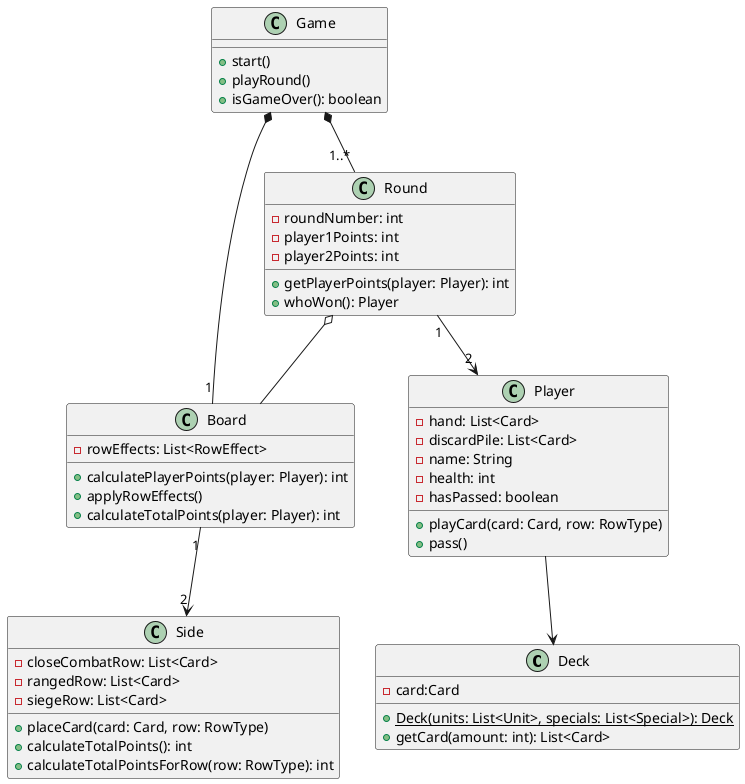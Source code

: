 @startuml


' =====================
' DECK & PLAYER
' =====================
class Deck {
  -card:Card
  {static} +Deck(units: List<Unit>, specials: List<Special>): Deck
  +getCard(amount: int): List<Card>
}

class Player {
  -hand: List<Card>
  -discardPile: List<Card>
  -name: String
  -health: int
  -hasPassed: boolean
' -leader: LeaderCard
  +playCard(card: Card, row: RowType)
  +pass()
'  +useLeaderAbility()
}

' =====================
' GAME & BOARD
' =====================
class Game {
  +start()
  +playRound()
  +isGameOver(): boolean
}

class Board {
  -rowEffects: List<RowEffect>
  +calculatePlayerPoints(player: Player): int
  +applyRowEffects()
  +calculateTotalPoints(player: Player): int
}

class Side {
  -closeCombatRow: List<Card>
  -rangedRow: List<Card>
  -siegeRow: List<Card>
  +placeCard(card: Card, row: RowType)
  +calculateTotalPoints(): int
  +calculateTotalPointsForRow(row: RowType): int
}

class Round {
  -roundNumber: int
  -player1Points: int
  -player2Points: int
  +getPlayerPoints(player: Player): int
  +whoWon(): Player
}

' =====================
' RELATIONSHIPS
' =====================

Game *-- "1..*" Round
Game *-- "1" Board

Round "1"-->"2" Player
Round o-- Board

Player --> Deck
' Player --> LeaderCard

Board "1" --> "2" Side


@enduml
